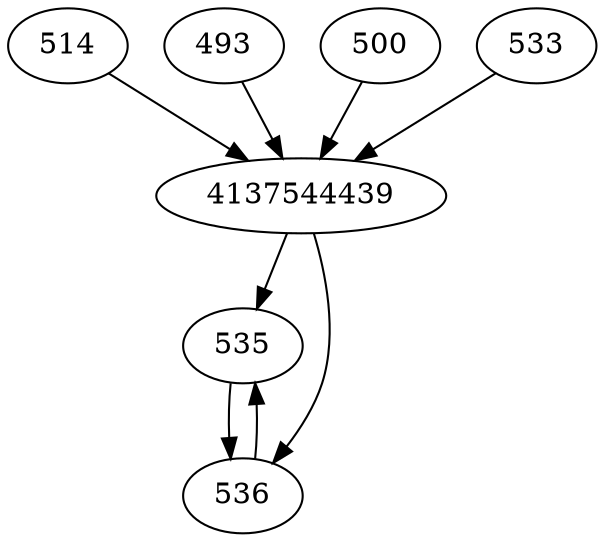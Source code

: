 strict digraph  {
514;
4137544439;
493;
500;
533;
535;
536;
514 -> 4137544439;
4137544439 -> 535;
4137544439 -> 536;
493 -> 4137544439;
500 -> 4137544439;
533 -> 4137544439;
535 -> 536;
536 -> 535;
}
